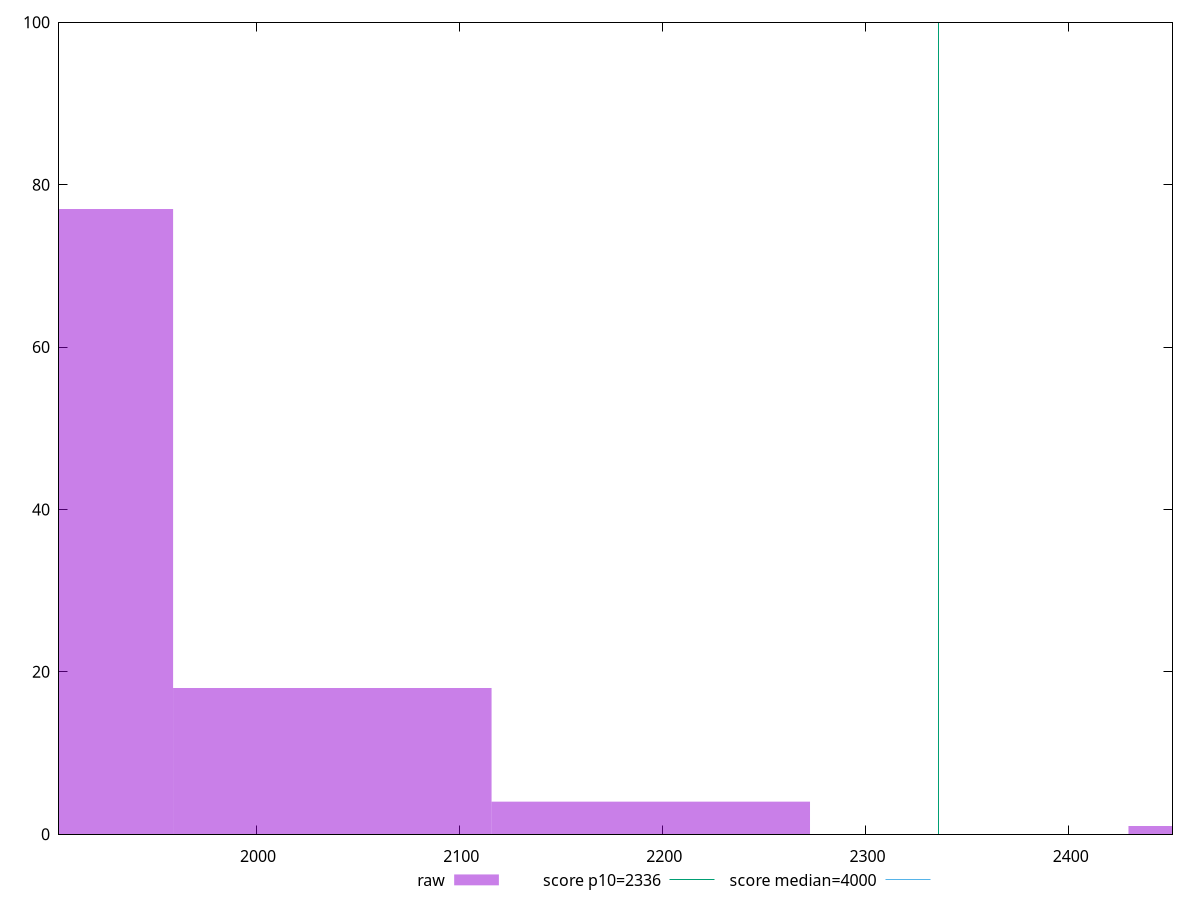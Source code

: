 reset

$raw <<EOF
2507.7660664847363 1
2194.2953081741443 4
2037.5599290188482 18
1880.8245498635522 77
EOF

set key outside below
set boxwidth 156.73537915529602
set xrange [1903.0334999999995:2451.071]
set yrange [0:100]
set trange [0:100]
set style fill transparent solid 0.5 noborder

set parametric
set terminal svg size 640, 490 enhanced background rgb 'white'
set output "report_00019_2021-02-10T18-14-37.922Z//first-contentful-paint/samples/pages+cached+noadtech+nomedia/raw/histogram.svg"

plot $raw title "raw" with boxes, \
     2336,t title "score p10=2336", \
     4000,t title "score median=4000"

reset
